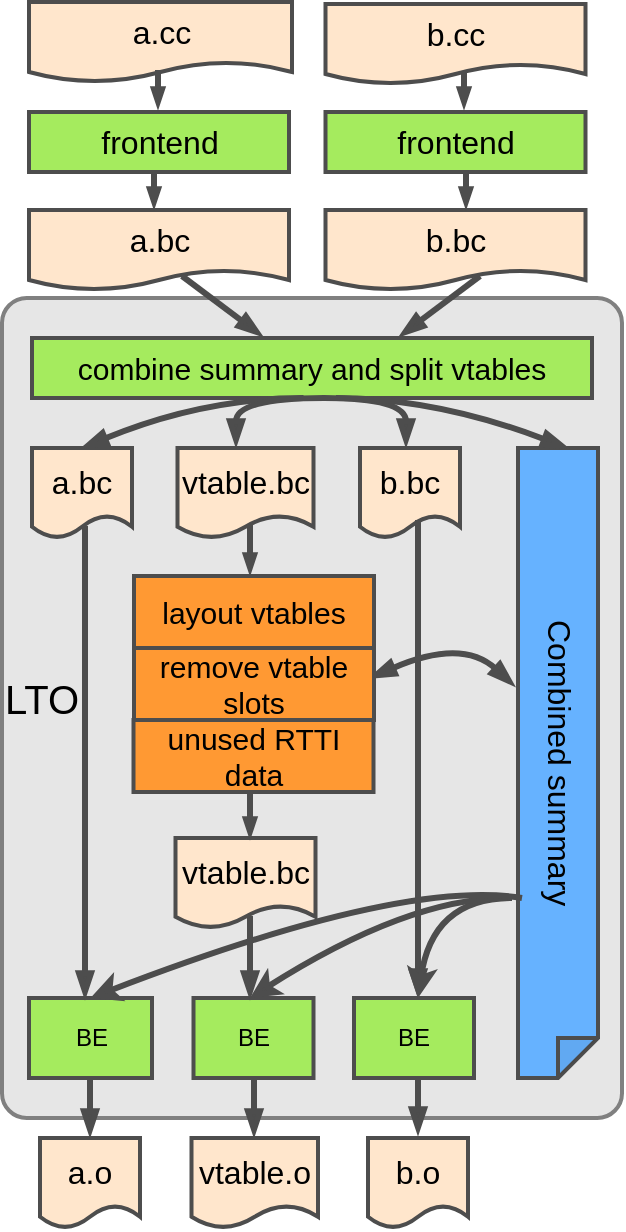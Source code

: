 <mxfile version="24.8.3">
  <diagram name="第 1 页" id="2zGuADt7pfGiUC1_mc8X">
    <mxGraphModel dx="1259" dy="729" grid="1" gridSize="10" guides="1" tooltips="1" connect="1" arrows="1" fold="1" page="1" pageScale="1" pageWidth="827" pageHeight="1169" math="0" shadow="0">
      <root>
        <mxCell id="0" />
        <mxCell id="1" parent="0" />
        <mxCell id="jAHG6xBxYQ2-jfnXK-rG-115" value="" style="rounded=1;whiteSpace=wrap;html=1;strokeWidth=2;strokeColor=#808080;fillColor=#E6E6E6;perimeterSpacing=0;glass=0;imageWidth=24;arcSize=4;absoluteArcSize=0;" vertex="1" parent="1">
          <mxGeometry x="70" y="510" width="310" height="410" as="geometry" />
        </mxCell>
        <mxCell id="jAHG6xBxYQ2-jfnXK-rG-61" value="&lt;font style=&quot;font-size: 16px;&quot;&gt;b.cc&lt;/font&gt;" style="shape=document;whiteSpace=wrap;html=1;boundedLbl=1;size=0.25;direction=east;fillColor=#FFE6CC;strokeWidth=2;strokeColor=#4D4D4D;portConstraintRotation=0;autosize=0;fixedWidth=0;noLabel=0;portConstraint=none;" vertex="1" parent="1">
          <mxGeometry x="231.75" y="363" width="130" height="40" as="geometry" />
        </mxCell>
        <mxCell id="jAHG6xBxYQ2-jfnXK-rG-63" value="&lt;font style=&quot;font-size: 16px;&quot;&gt;frontend&lt;/font&gt;" style="rounded=0;whiteSpace=wrap;html=1;fillColor=#A5EB5E;strokeWidth=2;strokeColor=#4D4D4D;" vertex="1" parent="1">
          <mxGeometry x="231.75" y="417" width="130" height="30" as="geometry" />
        </mxCell>
        <mxCell id="jAHG6xBxYQ2-jfnXK-rG-65" value="&lt;font style=&quot;font-size: 16px;&quot;&gt;a.bc&lt;/font&gt;" style="shape=document;whiteSpace=wrap;html=1;boundedLbl=1;size=0.25;direction=east;fillColor=#FFE6CC;strokeWidth=2;strokeColor=#4D4D4D;" vertex="1" parent="1">
          <mxGeometry x="83.5" y="466" width="130" height="40" as="geometry" />
        </mxCell>
        <mxCell id="jAHG6xBxYQ2-jfnXK-rG-66" value="&lt;font style=&quot;font-size: 16px;&quot;&gt;b.bc&lt;/font&gt;" style="shape=document;whiteSpace=wrap;html=1;boundedLbl=1;size=0.25;direction=east;fillColor=#FFE6CC;strokeWidth=2;strokeColor=#4D4D4D;" vertex="1" parent="1">
          <mxGeometry x="231.75" y="466" width="130" height="40" as="geometry" />
        </mxCell>
        <mxCell id="jAHG6xBxYQ2-jfnXK-rG-67" value="&lt;font style=&quot;font-size: 16px;&quot;&gt;Combined summary&lt;/font&gt;" style="shape=note;whiteSpace=wrap;html=1;backgroundOutline=1;darkOpacity=0.05;direction=east;flipV=1;size=20;textDirection=vertical-lr;fillColor=#66B2FF;strokeWidth=2;strokeColor=#4D4D4D;" vertex="1" parent="1">
          <mxGeometry x="328" y="585" width="40" height="315" as="geometry" />
        </mxCell>
        <mxCell id="jAHG6xBxYQ2-jfnXK-rG-68" value="&lt;font style=&quot;font-size: 15px;&quot;&gt;combine summary and split vtables&lt;/font&gt;" style="rounded=0;whiteSpace=wrap;html=1;strokeWidth=2;fillColor=#A5EB5E;strokeColor=#4D4D4D;" vertex="1" parent="1">
          <mxGeometry x="85" y="530" width="280" height="30" as="geometry" />
        </mxCell>
        <mxCell id="jAHG6xBxYQ2-jfnXK-rG-69" value="&lt;font style=&quot;font-size: 16px;&quot;&gt;a.bc&lt;/font&gt;" style="shape=document;whiteSpace=wrap;html=1;boundedLbl=1;size=0.25;direction=east;strokeWidth=2;strokeColor=#4D4D4D;fillColor=#FFE6CC;" vertex="1" parent="1">
          <mxGeometry x="85" y="585" width="50" height="45" as="geometry" />
        </mxCell>
        <mxCell id="jAHG6xBxYQ2-jfnXK-rG-70" value="&lt;font style=&quot;font-size: 16px;&quot;&gt;vtable.bc&lt;/font&gt;" style="shape=document;whiteSpace=wrap;html=1;boundedLbl=1;size=0.25;direction=east;strokeWidth=2;strokeColor=#4D4D4D;fillColor=#FFE6CC;" vertex="1" parent="1">
          <mxGeometry x="157.75" y="585" width="68" height="45" as="geometry" />
        </mxCell>
        <mxCell id="jAHG6xBxYQ2-jfnXK-rG-71" value="&lt;font style=&quot;font-size: 16px;&quot;&gt;b.bc&lt;/font&gt;" style="shape=document;whiteSpace=wrap;html=1;boundedLbl=1;size=0.25;direction=east;strokeWidth=2;strokeColor=#4D4D4D;fillColor=#FFE6CC;" vertex="1" parent="1">
          <mxGeometry x="249" y="585" width="50" height="45" as="geometry" />
        </mxCell>
        <mxCell id="jAHG6xBxYQ2-jfnXK-rG-73" value="&lt;font style=&quot;font-size: 16px;&quot;&gt;a.cc&lt;/font&gt;" style="shape=document;whiteSpace=wrap;html=1;boundedLbl=1;size=0.25;direction=east;fillColor=#FFE6CC;strokeWidth=2;strokeColor=#4D4D4D;" vertex="1" parent="1">
          <mxGeometry x="83.5" y="362" width="131.5" height="40" as="geometry" />
        </mxCell>
        <mxCell id="jAHG6xBxYQ2-jfnXK-rG-75" value="&lt;font style=&quot;font-size: 16px;&quot;&gt;frontend&lt;/font&gt;" style="rounded=0;whiteSpace=wrap;html=1;fillColor=#A5EB5E;strokeWidth=2;strokeColor=#4D4D4D;" vertex="1" parent="1">
          <mxGeometry x="83.5" y="417" width="130" height="30" as="geometry" />
        </mxCell>
        <mxCell id="jAHG6xBxYQ2-jfnXK-rG-80" value="&lt;font style=&quot;font-size: 16px;&quot;&gt;vtable.bc&lt;/font&gt;" style="shape=document;whiteSpace=wrap;html=1;boundedLbl=1;size=0.25;direction=east;strokeWidth=2;fillColor=#FFE6CC;strokeColor=#4D4D4D;" vertex="1" parent="1">
          <mxGeometry x="156.75" y="780" width="70" height="45" as="geometry" />
        </mxCell>
        <mxCell id="jAHG6xBxYQ2-jfnXK-rG-81" value="BE" style="rounded=0;whiteSpace=wrap;html=1;strokeWidth=2;fillColor=#A5EB5E;strokeColor=#4D4D4D;" vertex="1" parent="1">
          <mxGeometry x="83.5" y="860" width="61.5" height="40" as="geometry" />
        </mxCell>
        <mxCell id="jAHG6xBxYQ2-jfnXK-rG-82" value="BE" style="rounded=0;whiteSpace=wrap;html=1;strokeWidth=2;fillColor=#A5EB5E;strokeColor=#4D4D4D;" vertex="1" parent="1">
          <mxGeometry x="165.75" y="860" width="60" height="40" as="geometry" />
        </mxCell>
        <mxCell id="jAHG6xBxYQ2-jfnXK-rG-84" value="BE" style="rounded=0;whiteSpace=wrap;html=1;strokeWidth=2;fillColor=#A5EB5E;strokeColor=#4D4D4D;" vertex="1" parent="1">
          <mxGeometry x="246" y="860" width="60" height="40" as="geometry" />
        </mxCell>
        <mxCell id="jAHG6xBxYQ2-jfnXK-rG-91" value="" style="curved=1;endArrow=none;html=1;rounded=0;strokeWidth=3;endFill=0;startArrow=blockThin;startFill=1;exitX=0.5;exitY=0;exitDx=0;exitDy=0;strokeColor=#4D4D4D;" edge="1" parent="1" source="jAHG6xBxYQ2-jfnXK-rG-69">
          <mxGeometry width="50" height="50" relative="1" as="geometry">
            <mxPoint x="140.75" y="590" as="sourcePoint" />
            <mxPoint x="220.75" y="560" as="targetPoint" />
            <Array as="points">
              <mxPoint x="170.75" y="560" />
            </Array>
          </mxGeometry>
        </mxCell>
        <mxCell id="jAHG6xBxYQ2-jfnXK-rG-92" value="" style="curved=1;endArrow=none;html=1;rounded=0;strokeWidth=3;endFill=0;startArrow=blockThin;startFill=1;strokeColor=#4D4D4D;" edge="1" parent="1">
          <mxGeometry width="50" height="50" relative="1" as="geometry">
            <mxPoint x="187" y="584" as="sourcePoint" />
            <mxPoint x="231" y="560" as="targetPoint" />
            <Array as="points">
              <mxPoint x="187" y="560" />
            </Array>
          </mxGeometry>
        </mxCell>
        <mxCell id="jAHG6xBxYQ2-jfnXK-rG-93" value="" style="curved=1;endArrow=none;html=1;rounded=0;strokeWidth=3;endFill=0;startArrow=blockThin;startFill=1;exitX=0.5;exitY=0;exitDx=0;exitDy=0;strokeColor=#4D4D4D;" edge="1" parent="1">
          <mxGeometry width="50" height="50" relative="1" as="geometry">
            <mxPoint x="272" y="584" as="sourcePoint" />
            <mxPoint x="231" y="560" as="targetPoint" />
            <Array as="points">
              <mxPoint x="272" y="560" />
            </Array>
          </mxGeometry>
        </mxCell>
        <mxCell id="jAHG6xBxYQ2-jfnXK-rG-94" value="" style="curved=1;endArrow=none;html=1;rounded=0;strokeWidth=3;endFill=0;startArrow=blockThin;startFill=1;exitX=0.5;exitY=0;exitDx=0;exitDy=0;strokeColor=#4D4D4D;" edge="1" parent="1">
          <mxGeometry width="50" height="50" relative="1" as="geometry">
            <mxPoint x="352.75" y="585" as="sourcePoint" />
            <mxPoint x="237" y="560" as="targetPoint" />
            <Array as="points">
              <mxPoint x="287" y="560" />
            </Array>
          </mxGeometry>
        </mxCell>
        <mxCell id="jAHG6xBxYQ2-jfnXK-rG-95" value="" style="endArrow=none;html=1;rounded=0;endFill=0;startArrow=blockThin;startFill=1;strokeWidth=3;strokeColor=#4D4D4D;" edge="1" parent="1">
          <mxGeometry width="50" height="50" relative="1" as="geometry">
            <mxPoint x="111.5" y="860" as="sourcePoint" />
            <mxPoint x="111.5" y="624" as="targetPoint" />
          </mxGeometry>
        </mxCell>
        <mxCell id="jAHG6xBxYQ2-jfnXK-rG-96" value="" style="endArrow=none;html=1;rounded=0;endFill=0;startArrow=blockThin;startFill=1;strokeWidth=3;strokeColor=#4D4D4D;" edge="1" parent="1">
          <mxGeometry width="50" height="50" relative="1" as="geometry">
            <mxPoint x="278" y="859" as="sourcePoint" />
            <mxPoint x="278" y="621" as="targetPoint" />
          </mxGeometry>
        </mxCell>
        <mxCell id="jAHG6xBxYQ2-jfnXK-rG-98" value="" style="endArrow=none;html=1;rounded=0;endFill=0;startArrow=blockThin;startFill=1;strokeWidth=3;strokeColor=#4D4D4D;" edge="1" parent="1">
          <mxGeometry width="50" height="50" relative="1" as="geometry">
            <mxPoint x="194" y="860" as="sourcePoint" />
            <mxPoint x="194" y="819" as="targetPoint" />
          </mxGeometry>
        </mxCell>
        <mxCell id="jAHG6xBxYQ2-jfnXK-rG-99" value="" style="curved=1;endArrow=classic;html=1;rounded=0;strokeWidth=3;strokeColor=#4D4D4D;" edge="1" parent="1">
          <mxGeometry width="50" height="50" relative="1" as="geometry">
            <mxPoint x="325" y="810" as="sourcePoint" />
            <mxPoint x="278" y="860" as="targetPoint" />
            <Array as="points">
              <mxPoint x="285.01" y="810" />
            </Array>
          </mxGeometry>
        </mxCell>
        <mxCell id="jAHG6xBxYQ2-jfnXK-rG-102" value="" style="curved=1;endArrow=classic;html=1;rounded=0;strokeWidth=3;strokeColor=#4D4D4D;" edge="1" parent="1">
          <mxGeometry width="50" height="50" relative="1" as="geometry">
            <mxPoint x="322.51" y="810" as="sourcePoint" />
            <mxPoint x="194" y="860" as="targetPoint" />
            <Array as="points">
              <mxPoint x="272.51" y="810" />
            </Array>
          </mxGeometry>
        </mxCell>
        <mxCell id="jAHG6xBxYQ2-jfnXK-rG-103" value="" style="curved=1;endArrow=classic;html=1;rounded=0;strokeWidth=3;entryX=0.5;entryY=0;entryDx=0;entryDy=0;strokeColor=#4D4D4D;" edge="1" parent="1" target="jAHG6xBxYQ2-jfnXK-rG-81">
          <mxGeometry width="50" height="50" relative="1" as="geometry">
            <mxPoint x="330" y="810" as="sourcePoint" />
            <mxPoint x="200" y="870" as="targetPoint" />
            <Array as="points">
              <mxPoint x="270" y="800" />
            </Array>
          </mxGeometry>
        </mxCell>
        <mxCell id="jAHG6xBxYQ2-jfnXK-rG-104" value="" style="curved=1;endArrow=blockThin;html=1;rounded=0;strokeWidth=3;entryX=1;entryY=0.5;entryDx=0;entryDy=0;exitX=-0.05;exitY=0.623;exitDx=0;exitDy=0;exitPerimeter=0;startArrow=blockThin;startFill=1;endFill=1;strokeColor=#4D4D4D;" edge="1" parent="1" source="jAHG6xBxYQ2-jfnXK-rG-67">
          <mxGeometry width="50" height="50" relative="1" as="geometry">
            <mxPoint x="340" y="820" as="sourcePoint" />
            <mxPoint x="254" y="700" as="targetPoint" />
            <Array as="points">
              <mxPoint x="300" y="680" />
            </Array>
          </mxGeometry>
        </mxCell>
        <mxCell id="jAHG6xBxYQ2-jfnXK-rG-107" value="" style="endArrow=blockThin;html=1;rounded=0;strokeWidth=3;endFill=1;strokeColor=#4D4D4D;startSize=5;endSize=3;" edge="1" parent="1">
          <mxGeometry width="50" height="50" relative="1" as="geometry">
            <mxPoint x="194" y="623" as="sourcePoint" />
            <mxPoint x="194" y="648" as="targetPoint" />
          </mxGeometry>
        </mxCell>
        <mxCell id="jAHG6xBxYQ2-jfnXK-rG-108" value="" style="endArrow=blockThin;html=1;rounded=0;strokeWidth=3;endFill=1;strokeColor=#4D4D4D;endSize=3;" edge="1" parent="1">
          <mxGeometry width="50" height="50" relative="1" as="geometry">
            <mxPoint x="194" y="757" as="sourcePoint" />
            <mxPoint x="194" y="780" as="targetPoint" />
          </mxGeometry>
        </mxCell>
        <mxCell id="jAHG6xBxYQ2-jfnXK-rG-110" value="&lt;font style=&quot;font-size: 15px;&quot;&gt;layout vtables&lt;/font&gt;" style="rounded=0;whiteSpace=wrap;html=1;strokeWidth=2;fillColor=#FF9933;strokeColor=#4D4D4D;" vertex="1" parent="1">
          <mxGeometry x="136" y="649" width="120" height="36" as="geometry" />
        </mxCell>
        <mxCell id="jAHG6xBxYQ2-jfnXK-rG-111" value="&lt;font style=&quot;font-size: 15px;&quot;&gt;remove vtable slots&lt;/font&gt;" style="rounded=0;whiteSpace=wrap;html=1;strokeWidth=2;strokeColor=#4D4D4D;fillColor=#FF9933;" vertex="1" parent="1">
          <mxGeometry x="136" y="685" width="120" height="36" as="geometry" />
        </mxCell>
        <mxCell id="jAHG6xBxYQ2-jfnXK-rG-113" value="&lt;span style=&quot;font-size: 15px;&quot;&gt;unused RTTI data&lt;/span&gt;" style="rounded=0;whiteSpace=wrap;html=1;strokeWidth=2;strokeColor=#4D4D4D;fillColor=#FF9933;" vertex="1" parent="1">
          <mxGeometry x="135.75" y="721" width="120" height="36" as="geometry" />
        </mxCell>
        <mxCell id="jAHG6xBxYQ2-jfnXK-rG-116" value="" style="endArrow=blockThin;html=1;rounded=0;strokeWidth=3;endFill=1;exitX=0.473;exitY=1;exitDx=0;exitDy=0;exitPerimeter=0;strokeColor=#4D4D4D;" edge="1" parent="1">
          <mxGeometry width="50" height="50" relative="1" as="geometry">
            <mxPoint x="309" y="499" as="sourcePoint" />
            <mxPoint x="269" y="529" as="targetPoint" />
          </mxGeometry>
        </mxCell>
        <mxCell id="jAHG6xBxYQ2-jfnXK-rG-117" value="" style="endArrow=blockThin;html=1;rounded=0;strokeWidth=3;endFill=1;strokeColor=#4D4D4D;endSize=3;" edge="1" parent="1">
          <mxGeometry width="50" height="50" relative="1" as="geometry">
            <mxPoint x="302" y="446" as="sourcePoint" />
            <mxPoint x="302" y="465" as="targetPoint" />
          </mxGeometry>
        </mxCell>
        <mxCell id="jAHG6xBxYQ2-jfnXK-rG-118" value="" style="endArrow=blockThin;html=1;rounded=0;strokeWidth=3;endFill=1;strokeColor=#4D4D4D;endSize=3;" edge="1" parent="1">
          <mxGeometry width="50" height="50" relative="1" as="geometry">
            <mxPoint x="146" y="446" as="sourcePoint" />
            <mxPoint x="146" y="465" as="targetPoint" />
          </mxGeometry>
        </mxCell>
        <mxCell id="jAHG6xBxYQ2-jfnXK-rG-119" value="" style="endArrow=blockThin;html=1;rounded=0;strokeWidth=3;endFill=1;strokeColor=#4D4D4D;endSize=3;" edge="1" parent="1">
          <mxGeometry width="50" height="50" relative="1" as="geometry">
            <mxPoint x="301" y="397" as="sourcePoint" />
            <mxPoint x="301" y="415" as="targetPoint" />
          </mxGeometry>
        </mxCell>
        <mxCell id="jAHG6xBxYQ2-jfnXK-rG-120" value="" style="endArrow=blockThin;html=1;rounded=0;strokeWidth=3;endFill=1;strokeColor=#4D4D4D;endSize=3;" edge="1" parent="1">
          <mxGeometry width="50" height="50" relative="1" as="geometry">
            <mxPoint x="148" y="396" as="sourcePoint" />
            <mxPoint x="148" y="415" as="targetPoint" />
          </mxGeometry>
        </mxCell>
        <mxCell id="jAHG6xBxYQ2-jfnXK-rG-121" value="&lt;font style=&quot;font-size: 16px;&quot;&gt;a.o&lt;/font&gt;" style="shape=document;whiteSpace=wrap;html=1;boundedLbl=1;size=0.25;direction=east;strokeWidth=2;strokeColor=#4D4D4D;fillColor=#FFE6CC;" vertex="1" parent="1">
          <mxGeometry x="89" y="930" width="50" height="45" as="geometry" />
        </mxCell>
        <mxCell id="jAHG6xBxYQ2-jfnXK-rG-122" value="&lt;span style=&quot;font-size: 16px;&quot;&gt;vtable.o&lt;/span&gt;" style="shape=document;whiteSpace=wrap;html=1;boundedLbl=1;size=0.25;direction=east;strokeWidth=2;strokeColor=#4D4D4D;fillColor=#FFE6CC;" vertex="1" parent="1">
          <mxGeometry x="164.75" y="930" width="63.25" height="45" as="geometry" />
        </mxCell>
        <mxCell id="jAHG6xBxYQ2-jfnXK-rG-123" value="&lt;font style=&quot;font-size: 16px;&quot;&gt;b.o&lt;/font&gt;" style="shape=document;whiteSpace=wrap;html=1;boundedLbl=1;size=0.25;direction=east;strokeWidth=2;strokeColor=#4D4D4D;fillColor=#FFE6CC;" vertex="1" parent="1">
          <mxGeometry x="253" y="930" width="50" height="45" as="geometry" />
        </mxCell>
        <mxCell id="jAHG6xBxYQ2-jfnXK-rG-124" value="" style="endArrow=none;html=1;rounded=0;endFill=0;startArrow=blockThin;startFill=1;strokeWidth=3;strokeColor=#4D4D4D;" edge="1" parent="1">
          <mxGeometry width="50" height="50" relative="1" as="geometry">
            <mxPoint x="196" y="929" as="sourcePoint" />
            <mxPoint x="196" y="901" as="targetPoint" />
          </mxGeometry>
        </mxCell>
        <mxCell id="jAHG6xBxYQ2-jfnXK-rG-125" value="" style="endArrow=none;html=1;rounded=0;endFill=0;startArrow=blockThin;startFill=1;strokeWidth=3;strokeColor=#4D4D4D;" edge="1" parent="1">
          <mxGeometry width="50" height="50" relative="1" as="geometry">
            <mxPoint x="114" y="929" as="sourcePoint" />
            <mxPoint x="114" y="901" as="targetPoint" />
          </mxGeometry>
        </mxCell>
        <mxCell id="jAHG6xBxYQ2-jfnXK-rG-126" value="" style="endArrow=none;html=1;rounded=0;endFill=0;startArrow=blockThin;startFill=1;strokeWidth=3;strokeColor=#4D4D4D;" edge="1" parent="1">
          <mxGeometry width="50" height="50" relative="1" as="geometry">
            <mxPoint x="278" y="928" as="sourcePoint" />
            <mxPoint x="278" y="900" as="targetPoint" />
          </mxGeometry>
        </mxCell>
        <mxCell id="jAHG6xBxYQ2-jfnXK-rG-128" value="" style="endArrow=blockThin;html=1;rounded=0;strokeWidth=3;endFill=1;exitX=0.473;exitY=1;exitDx=0;exitDy=0;exitPerimeter=0;strokeColor=#4D4D4D;" edge="1" parent="1">
          <mxGeometry width="50" height="50" relative="1" as="geometry">
            <mxPoint x="160" y="499" as="sourcePoint" />
            <mxPoint x="200" y="529" as="targetPoint" />
          </mxGeometry>
        </mxCell>
        <mxCell id="jAHG6xBxYQ2-jfnXK-rG-129" value="&lt;font style=&quot;font-size: 20px;&quot;&gt;LTO&lt;/font&gt;" style="rounded=0;whiteSpace=wrap;html=1;fillColor=#E6E6E6;strokeColor=none;textDirection=rtl;flipH=1;flipV=1;direction=south;" vertex="1" parent="1">
          <mxGeometry x="75" y="685" width="30" height="50" as="geometry" />
        </mxCell>
      </root>
    </mxGraphModel>
  </diagram>
</mxfile>
